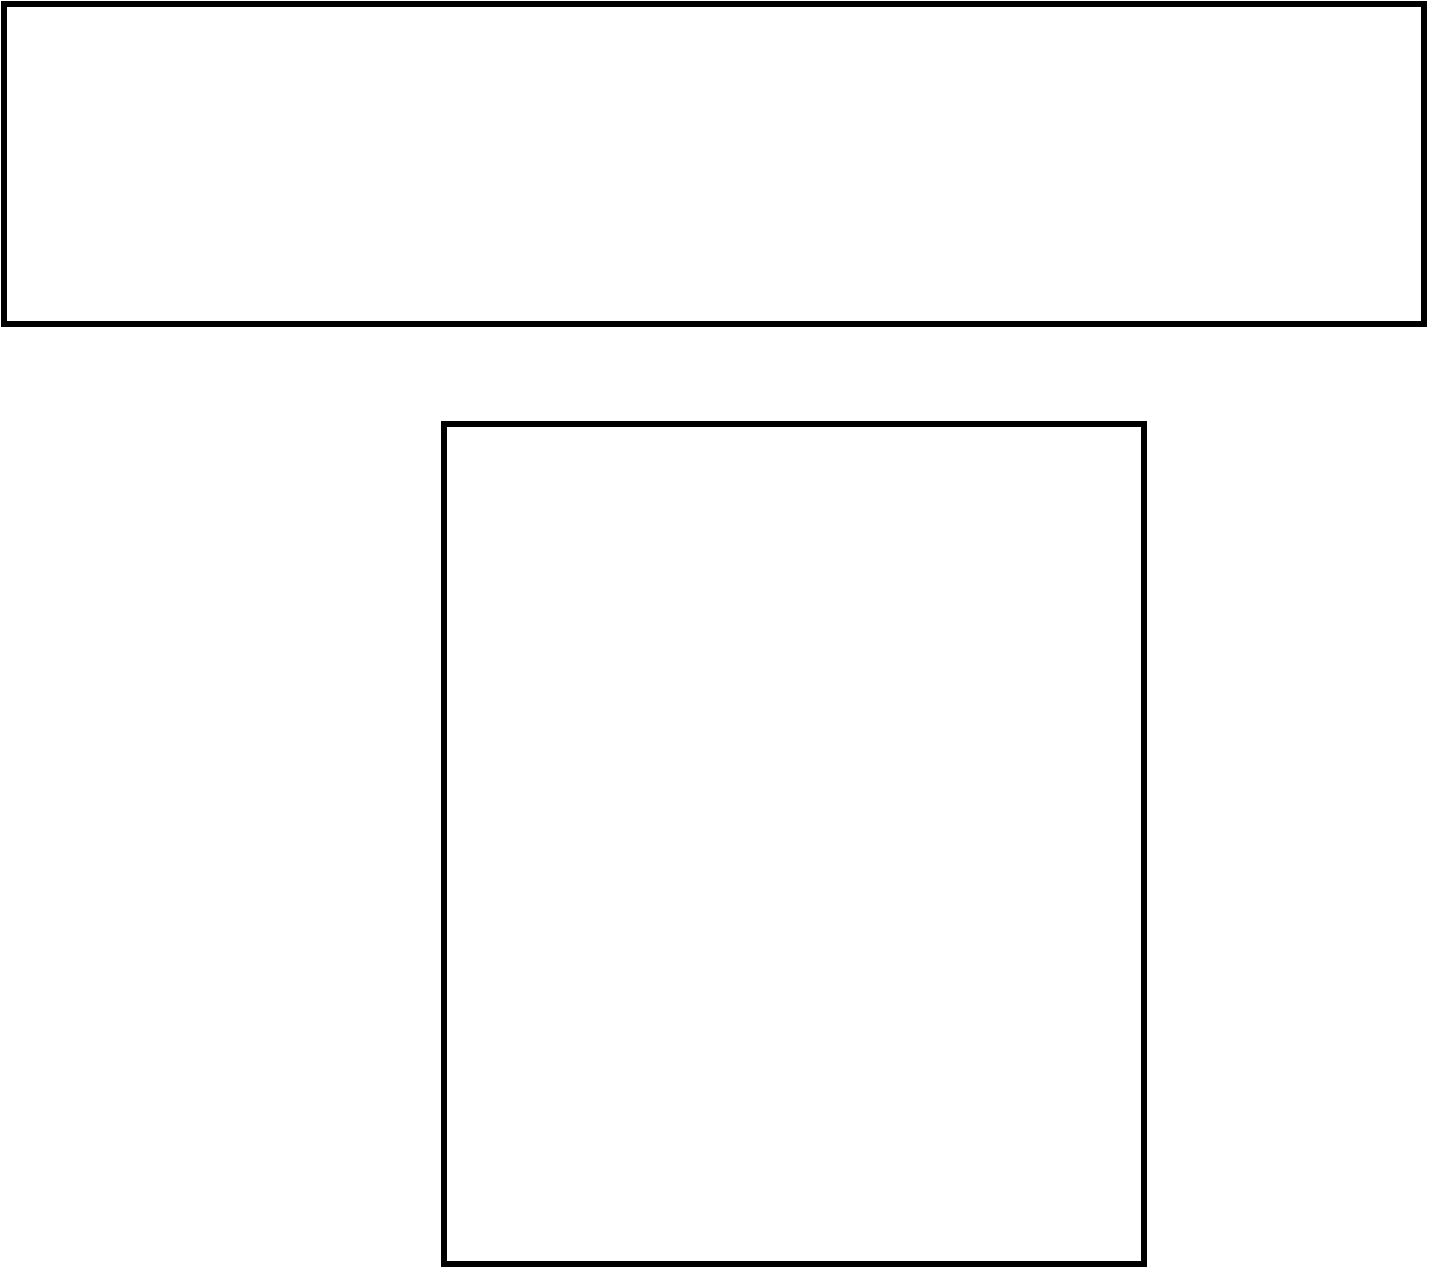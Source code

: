 <mxfile version="13.7.2" type="github">
  <diagram id="gO4BHP992b6xuWN-tZSf" name="Page-1">
    <mxGraphModel dx="803" dy="497" grid="1" gridSize="10" guides="1" tooltips="1" connect="1" arrows="1" fold="1" page="1" pageScale="1" pageWidth="850" pageHeight="1100" math="0" shadow="0">
      <root>
        <mxCell id="0" />
        <mxCell id="1" parent="0" />
        <mxCell id="vOWSISuVwLlkxFTcUKzz-1" value="" style="rounded=0;whiteSpace=wrap;html=1;strokeWidth=3;" vertex="1" parent="1">
          <mxGeometry x="20" y="10" width="710" height="160" as="geometry" />
        </mxCell>
        <mxCell id="vOWSISuVwLlkxFTcUKzz-3" value="" style="rounded=0;whiteSpace=wrap;html=1;strokeWidth=3;" vertex="1" parent="1">
          <mxGeometry x="240" y="220" width="350" height="420" as="geometry" />
        </mxCell>
      </root>
    </mxGraphModel>
  </diagram>
</mxfile>
